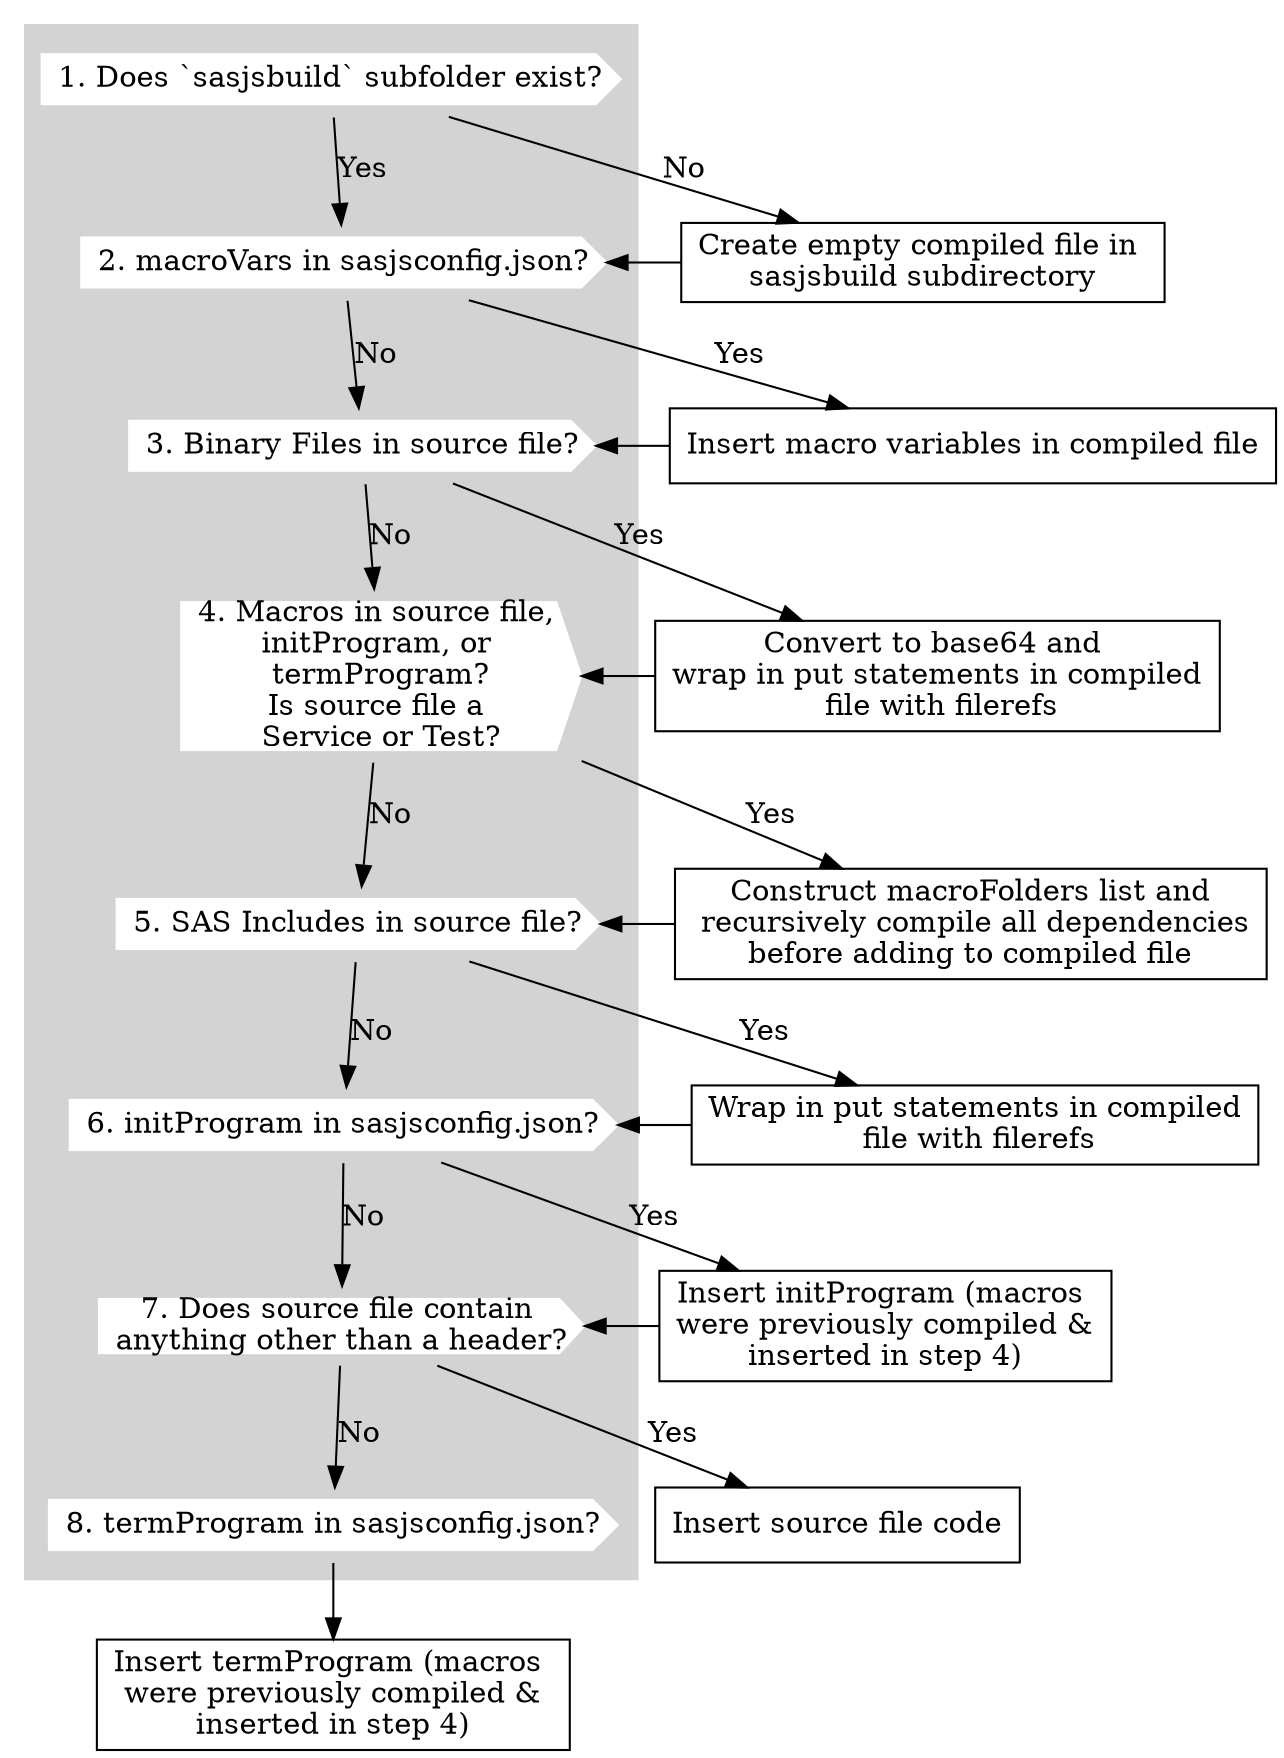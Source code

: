 digraph G {
  splines="FALSE";
  rankdir="TD"

  /* Entities */
  subgraph cluster_0 {
    style="filled";
    color="lightgrey";
    node [style=filled,color=white];
    q1[label="1. Does `sasjsbuild` subfolder exist?", shape=cds];
    q2[label="2. macroVars in sasjsconfig.json?",shape=cds ]
    q3[label="3. Binary Files in source file?",shape=cds ]
    q4[label="4. Macros in source file, \ninitProgram, or \ntermProgram?\nIs source file a \nService or Test?",shape=cds ]
    q5[label="5. SAS Includes in source file?",shape=cds ]
    q6[label="6. initProgram in sasjsconfig.json?",shape=cds ]
    q7[label="7. Does source file contain \nanything other than a header?", shape=cds];
    q8[label="8. termProgram in sasjsconfig.json?",shape=cds ]
  }

  a1[label="Create empty compiled file in \nsasjsbuild subdirectory", shape=box];
  a2[label="Insert macro variables in compiled file", shape=box];
  a3[label="Convert to base64 and \nwrap in put statements in compiled\n file with filerefs", shape=box];
  a4[label="Construct macroFolders list and\n recursively compile all dependencies\nbefore adding to compiled file", shape=box];
  a5[label="Wrap in put statements in compiled\n file with filerefs", shape=box];
  a6[label="Insert initProgram (macros \nwere previously compiled &\ninserted in step 4)", shape=box];
  a7[label="Insert source file code", shape=box];
  a8[label="Insert termProgram (macros \nwere previously compiled &\ninserted in step 4)", shape=box];

  /* Relationships */
  q1 -> a1 [label="No"];
  q1 -> q2 [label="Yes"];
  a1 -> q2 ;
  q2 -> a2 [label="Yes"];
  q2 -> q3 [label="No"];
  a2 -> q3 ;
  q3 -> a3 [label="Yes"];
  q3 -> q4 [label="No"];
  a3 -> q4 ;
  q4 -> a4 [label="Yes"];
  q4 -> q5 [label="No"];
  a4 -> q5 ;
  q5 -> a5 [label="Yes"];
  q5 -> q6 [label="No"];
  a5 -> q6 ;
  q6 -> q7 [label="No"];
  q6 -> a6 [label="Yes"];
  a6 -> q7
  q7 -> a7 [label="Yes"];
  q7 -> q8 [label="No"];
  q8 -> a8 ;

}
